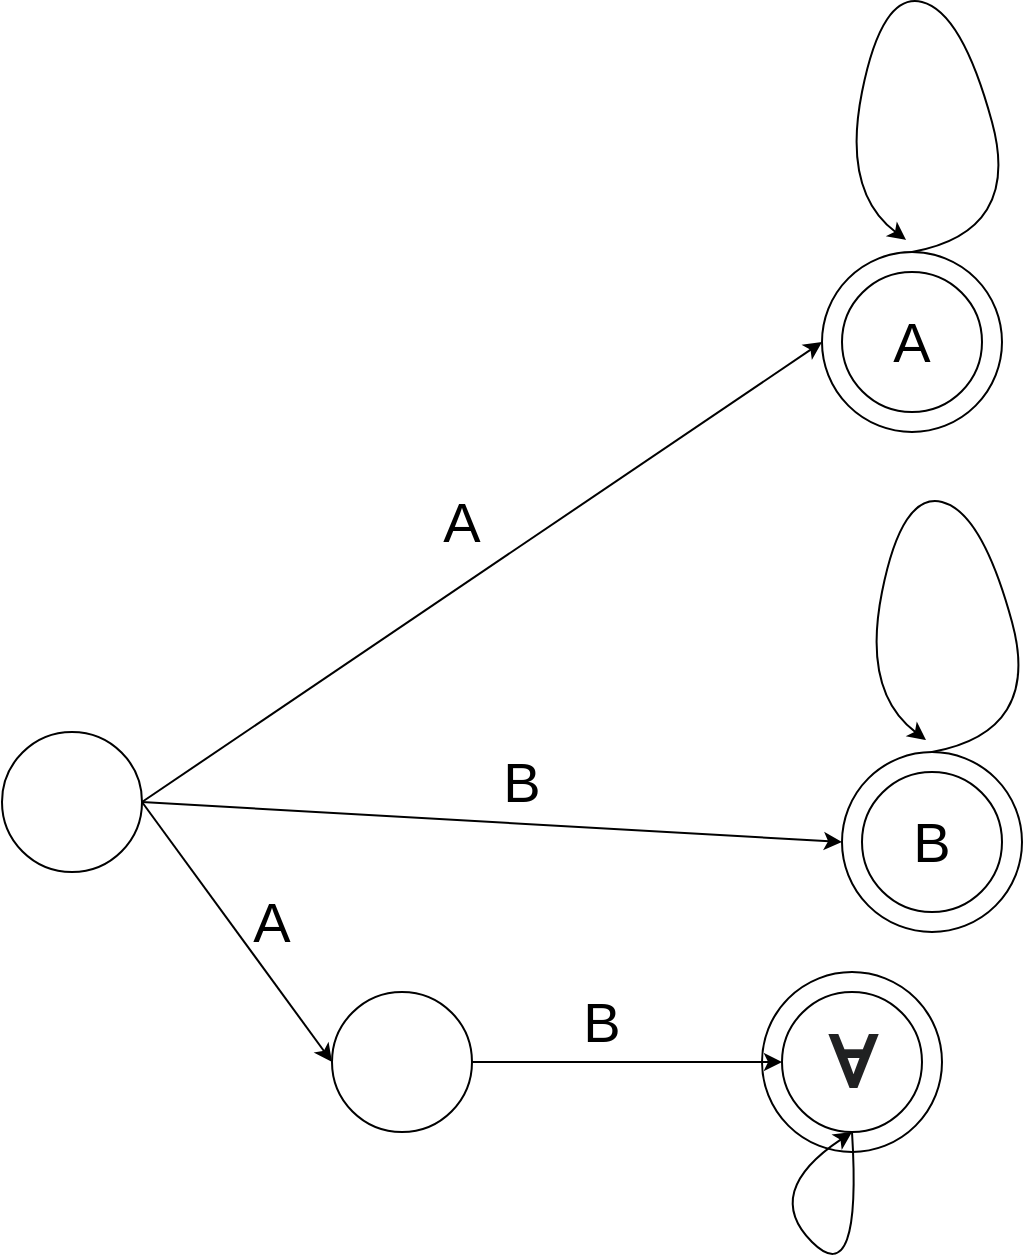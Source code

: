 <mxfile>
    <diagram name="Page-1" id="8Ad8QudGtKUPd0H7fz8w">
        <mxGraphModel dx="905" dy="862" grid="1" gridSize="10" guides="1" tooltips="1" connect="1" arrows="1" fold="1" page="1" pageScale="1" pageWidth="827" pageHeight="1169" math="0" shadow="0">
            <root>
                <mxCell id="0"/>
                <mxCell id="1" parent="0"/>
                <mxCell id="FdZwFMyjuWn8BP6B8EDx-30" value="" style="ellipse;whiteSpace=wrap;html=1;aspect=fixed;" parent="1" vertex="1">
                    <mxGeometry x="510" y="600" width="90" height="90" as="geometry"/>
                </mxCell>
                <mxCell id="FdZwFMyjuWn8BP6B8EDx-2" value="" style="ellipse;whiteSpace=wrap;html=1;aspect=fixed;" parent="1" vertex="1">
                    <mxGeometry x="540" y="240" width="90" height="90" as="geometry"/>
                </mxCell>
                <mxCell id="FdZwFMyjuWn8BP6B8EDx-1" value="" style="ellipse;whiteSpace=wrap;html=1;aspect=fixed;" parent="1" vertex="1">
                    <mxGeometry x="550" y="250" width="70" height="70" as="geometry"/>
                </mxCell>
                <mxCell id="FdZwFMyjuWn8BP6B8EDx-4" value="" style="ellipse;whiteSpace=wrap;html=1;aspect=fixed;" parent="1" vertex="1">
                    <mxGeometry x="130" y="480" width="70" height="70" as="geometry"/>
                </mxCell>
                <mxCell id="FdZwFMyjuWn8BP6B8EDx-8" value="" style="endArrow=classic;html=1;rounded=0;exitX=1;exitY=0.5;exitDx=0;exitDy=0;entryX=0;entryY=0.5;entryDx=0;entryDy=0;" parent="1" source="FdZwFMyjuWn8BP6B8EDx-4" target="FdZwFMyjuWn8BP6B8EDx-2" edge="1">
                    <mxGeometry width="50" height="50" relative="1" as="geometry">
                        <mxPoint x="390" y="430" as="sourcePoint"/>
                        <mxPoint x="440" y="380" as="targetPoint"/>
                    </mxGeometry>
                </mxCell>
                <mxCell id="FdZwFMyjuWn8BP6B8EDx-10" value="&lt;font style=&quot;font-size: 28px;&quot;&gt;A&lt;/font&gt;" style="text;html=1;align=center;verticalAlign=middle;whiteSpace=wrap;rounded=0;" parent="1" vertex="1">
                    <mxGeometry x="330" y="360" width="60" height="30" as="geometry"/>
                </mxCell>
                <mxCell id="FdZwFMyjuWn8BP6B8EDx-11" value="&lt;font style=&quot;font-size: 28px;&quot;&gt;A&lt;/font&gt;" style="text;html=1;align=center;verticalAlign=middle;whiteSpace=wrap;rounded=0;" parent="1" vertex="1">
                    <mxGeometry x="555" y="270" width="60" height="30" as="geometry"/>
                </mxCell>
                <mxCell id="FdZwFMyjuWn8BP6B8EDx-12" value="" style="curved=1;endArrow=classic;html=1;rounded=0;entryX=0.467;entryY=-0.067;entryDx=0;entryDy=0;exitX=0.5;exitY=0;exitDx=0;exitDy=0;entryPerimeter=0;" parent="1" source="FdZwFMyjuWn8BP6B8EDx-2" target="FdZwFMyjuWn8BP6B8EDx-2" edge="1">
                    <mxGeometry width="50" height="50" relative="1" as="geometry">
                        <mxPoint x="590" y="230" as="sourcePoint"/>
                        <mxPoint x="785" y="50" as="targetPoint"/>
                        <Array as="points">
                            <mxPoint x="640" y="230"/>
                            <mxPoint x="610" y="120"/>
                            <mxPoint x="570" y="110"/>
                            <mxPoint x="550" y="210"/>
                        </Array>
                    </mxGeometry>
                </mxCell>
                <mxCell id="FdZwFMyjuWn8BP6B8EDx-13" value="" style="ellipse;whiteSpace=wrap;html=1;aspect=fixed;" parent="1" vertex="1">
                    <mxGeometry x="550" y="490" width="90" height="90" as="geometry"/>
                </mxCell>
                <mxCell id="FdZwFMyjuWn8BP6B8EDx-14" value="" style="ellipse;whiteSpace=wrap;html=1;aspect=fixed;" parent="1" vertex="1">
                    <mxGeometry x="560" y="500" width="70" height="70" as="geometry"/>
                </mxCell>
                <mxCell id="FdZwFMyjuWn8BP6B8EDx-15" value="&lt;font style=&quot;font-size: 28px;&quot;&gt;B&lt;/font&gt;" style="text;html=1;align=center;verticalAlign=middle;whiteSpace=wrap;rounded=0;" parent="1" vertex="1">
                    <mxGeometry x="360" y="490" width="60" height="30" as="geometry"/>
                </mxCell>
                <mxCell id="FdZwFMyjuWn8BP6B8EDx-16" value="&lt;font style=&quot;font-size: 28px;&quot;&gt;B&lt;/font&gt;" style="text;html=1;align=center;verticalAlign=middle;whiteSpace=wrap;rounded=0;" parent="1" vertex="1">
                    <mxGeometry x="565" y="520" width="60" height="30" as="geometry"/>
                </mxCell>
                <mxCell id="FdZwFMyjuWn8BP6B8EDx-17" value="" style="endArrow=classic;html=1;rounded=0;exitX=1;exitY=0.5;exitDx=0;exitDy=0;entryX=0;entryY=0.5;entryDx=0;entryDy=0;" parent="1" source="FdZwFMyjuWn8BP6B8EDx-4" target="FdZwFMyjuWn8BP6B8EDx-13" edge="1">
                    <mxGeometry width="50" height="50" relative="1" as="geometry">
                        <mxPoint x="240" y="435" as="sourcePoint"/>
                        <mxPoint x="550" y="295" as="targetPoint"/>
                    </mxGeometry>
                </mxCell>
                <mxCell id="FdZwFMyjuWn8BP6B8EDx-18" value="" style="curved=1;endArrow=classic;html=1;rounded=0;entryX=0.467;entryY=-0.067;entryDx=0;entryDy=0;exitX=0.5;exitY=0;exitDx=0;exitDy=0;entryPerimeter=0;" parent="1" edge="1">
                    <mxGeometry width="50" height="50" relative="1" as="geometry">
                        <mxPoint x="595" y="490" as="sourcePoint"/>
                        <mxPoint x="592" y="484" as="targetPoint"/>
                        <Array as="points">
                            <mxPoint x="650" y="480"/>
                            <mxPoint x="620" y="370"/>
                            <mxPoint x="580" y="360"/>
                            <mxPoint x="560" y="460"/>
                        </Array>
                    </mxGeometry>
                </mxCell>
                <mxCell id="FdZwFMyjuWn8BP6B8EDx-19" value="" style="endArrow=classic;html=1;rounded=0;exitX=1;exitY=0.5;exitDx=0;exitDy=0;entryX=0;entryY=0.5;entryDx=0;entryDy=0;" parent="1" source="FdZwFMyjuWn8BP6B8EDx-4" target="FdZwFMyjuWn8BP6B8EDx-22" edge="1">
                    <mxGeometry width="50" height="50" relative="1" as="geometry">
                        <mxPoint x="210" y="525" as="sourcePoint"/>
                        <mxPoint x="290" y="620" as="targetPoint"/>
                    </mxGeometry>
                </mxCell>
                <mxCell id="FdZwFMyjuWn8BP6B8EDx-22" value="" style="ellipse;whiteSpace=wrap;html=1;aspect=fixed;" parent="1" vertex="1">
                    <mxGeometry x="295" y="610" width="70" height="70" as="geometry"/>
                </mxCell>
                <mxCell id="FdZwFMyjuWn8BP6B8EDx-23" value="&lt;font style=&quot;font-size: 28px;&quot;&gt;A&lt;/font&gt;" style="text;html=1;align=center;verticalAlign=middle;whiteSpace=wrap;rounded=0;" parent="1" vertex="1">
                    <mxGeometry x="235" y="560" width="60" height="30" as="geometry"/>
                </mxCell>
                <mxCell id="FdZwFMyjuWn8BP6B8EDx-25" value="&lt;b style=&quot;color: rgb(32, 33, 34); font-family: sans-serif; text-align: start;&quot;&gt;&lt;font style=&quot;font-size: 36px; background-color: rgb(255, 255, 255);&quot;&gt;Ɐ&lt;/font&gt;&lt;/b&gt;" style="ellipse;whiteSpace=wrap;html=1;aspect=fixed;" parent="1" vertex="1">
                    <mxGeometry x="520" y="610" width="70" height="70" as="geometry"/>
                </mxCell>
                <mxCell id="FdZwFMyjuWn8BP6B8EDx-26" value="&lt;font style=&quot;font-size: 28px;&quot;&gt;B&lt;/font&gt;" style="text;html=1;align=center;verticalAlign=middle;whiteSpace=wrap;rounded=0;" parent="1" vertex="1">
                    <mxGeometry x="400" y="610" width="60" height="30" as="geometry"/>
                </mxCell>
                <mxCell id="FdZwFMyjuWn8BP6B8EDx-27" value="" style="endArrow=classic;html=1;rounded=0;entryX=0;entryY=0.5;entryDx=0;entryDy=0;exitX=1;exitY=0.5;exitDx=0;exitDy=0;" parent="1" source="FdZwFMyjuWn8BP6B8EDx-22" target="FdZwFMyjuWn8BP6B8EDx-25" edge="1">
                    <mxGeometry width="50" height="50" relative="1" as="geometry">
                        <mxPoint x="370" y="645" as="sourcePoint"/>
                        <mxPoint x="460" y="745" as="targetPoint"/>
                    </mxGeometry>
                </mxCell>
                <mxCell id="FdZwFMyjuWn8BP6B8EDx-29" value="" style="curved=1;endArrow=classic;html=1;rounded=0;exitX=0.5;exitY=1;exitDx=0;exitDy=0;entryX=0.5;entryY=1;entryDx=0;entryDy=0;" parent="1" source="FdZwFMyjuWn8BP6B8EDx-25" target="FdZwFMyjuWn8BP6B8EDx-25" edge="1">
                    <mxGeometry width="50" height="50" relative="1" as="geometry">
                        <mxPoint x="510" y="760" as="sourcePoint"/>
                        <mxPoint x="560" y="710" as="targetPoint"/>
                        <Array as="points">
                            <mxPoint x="560" y="760"/>
                            <mxPoint x="510" y="710"/>
                        </Array>
                    </mxGeometry>
                </mxCell>
            </root>
        </mxGraphModel>
    </diagram>
</mxfile>